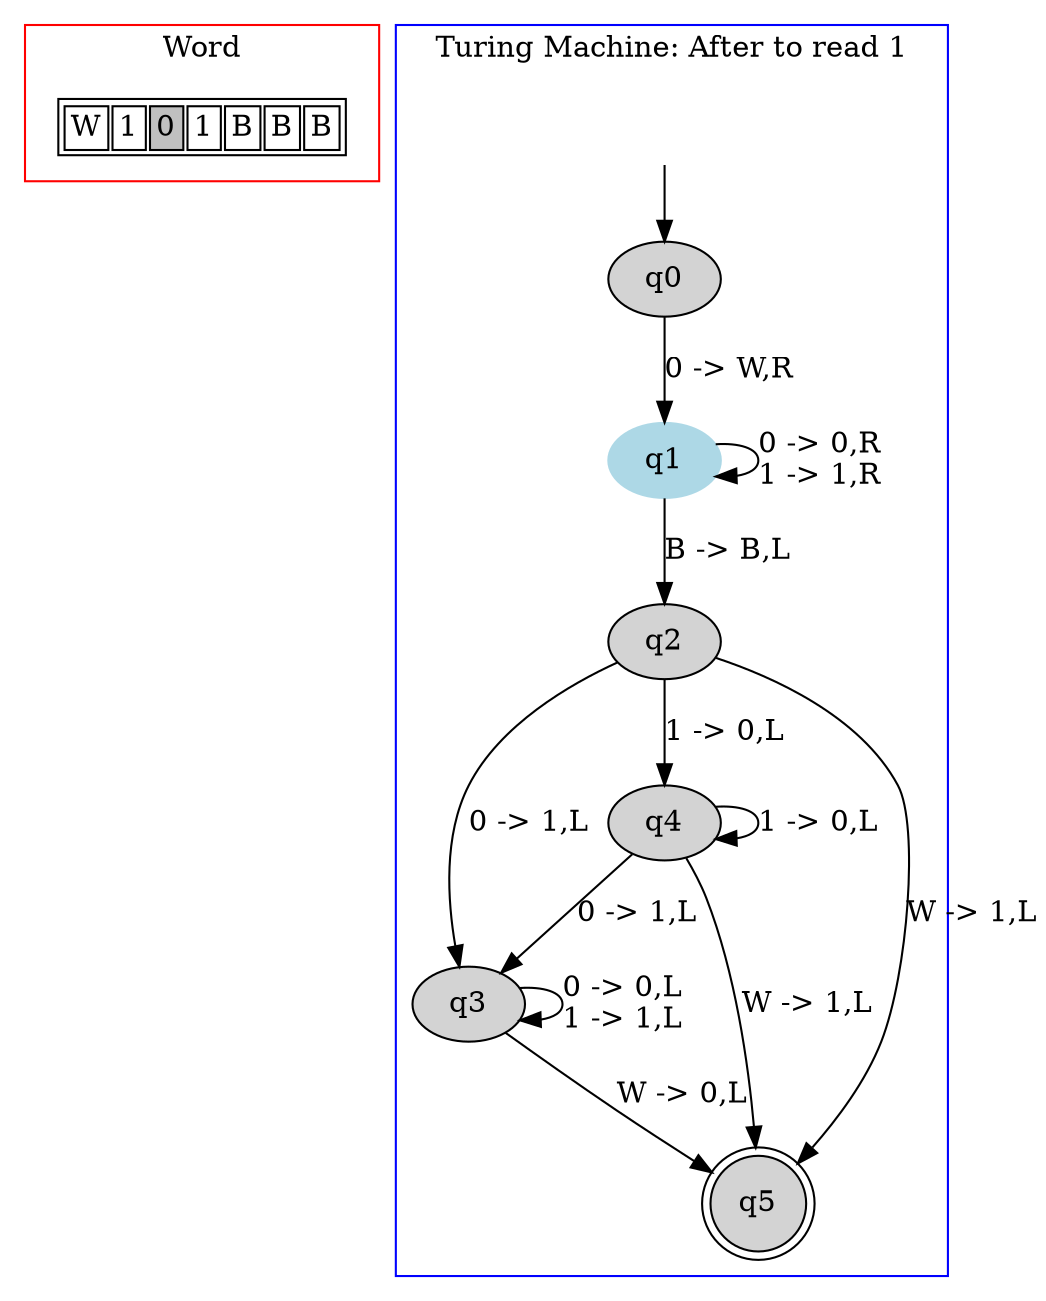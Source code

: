 digraph G {
	subgraph cluster_0 {
		node [shape=plaintext];

struct1 [label=<<TABLE>
<TR>
<TD><FONT>W</FONT></TD>
<TD><FONT>1</FONT></TD>
<TD BGCOLOR="gray"><FONT>0</FONT></TD>
<TD><FONT>1</FONT></TD>
<TD><FONT>B</FONT></TD>
<TD><FONT>B</FONT></TD>
<TD><FONT>B</FONT></TD>
</TR>
</TABLE>>];
label = "Word";
color=red;
}
	subgraph cluster_1 {
		node [style=filled];
		label = "Turing Machine: After to read 1"
		color=blue;

		q0;
		q1 [color="lightblue"];
		q2;
		q3;
		q4;
		q5 [shape="doublecircle"];
		q0->q1[label="0 -> W,R"];
		q1->q1[label="0 -> 0,R
1 -> 1,R"];
		q1->q2[label="B -> B,L"];
		q2->q3[label="0 -> 1,L"];
		q2->q4[label="1 -> 0,L"];
		q2->q5[label="W -> 1,L"];
		q3->q3[label="0 -> 0,L
1 -> 1,L"];
		q3->q5[label="W -> 0,L"];
		q4->q3[label="0 -> 1,L"];
		q4->q4[label="1 -> 0,L"];
		q4->q5[label="W -> 1,L"];
x [color=white, label=""];		x->q0	}

}